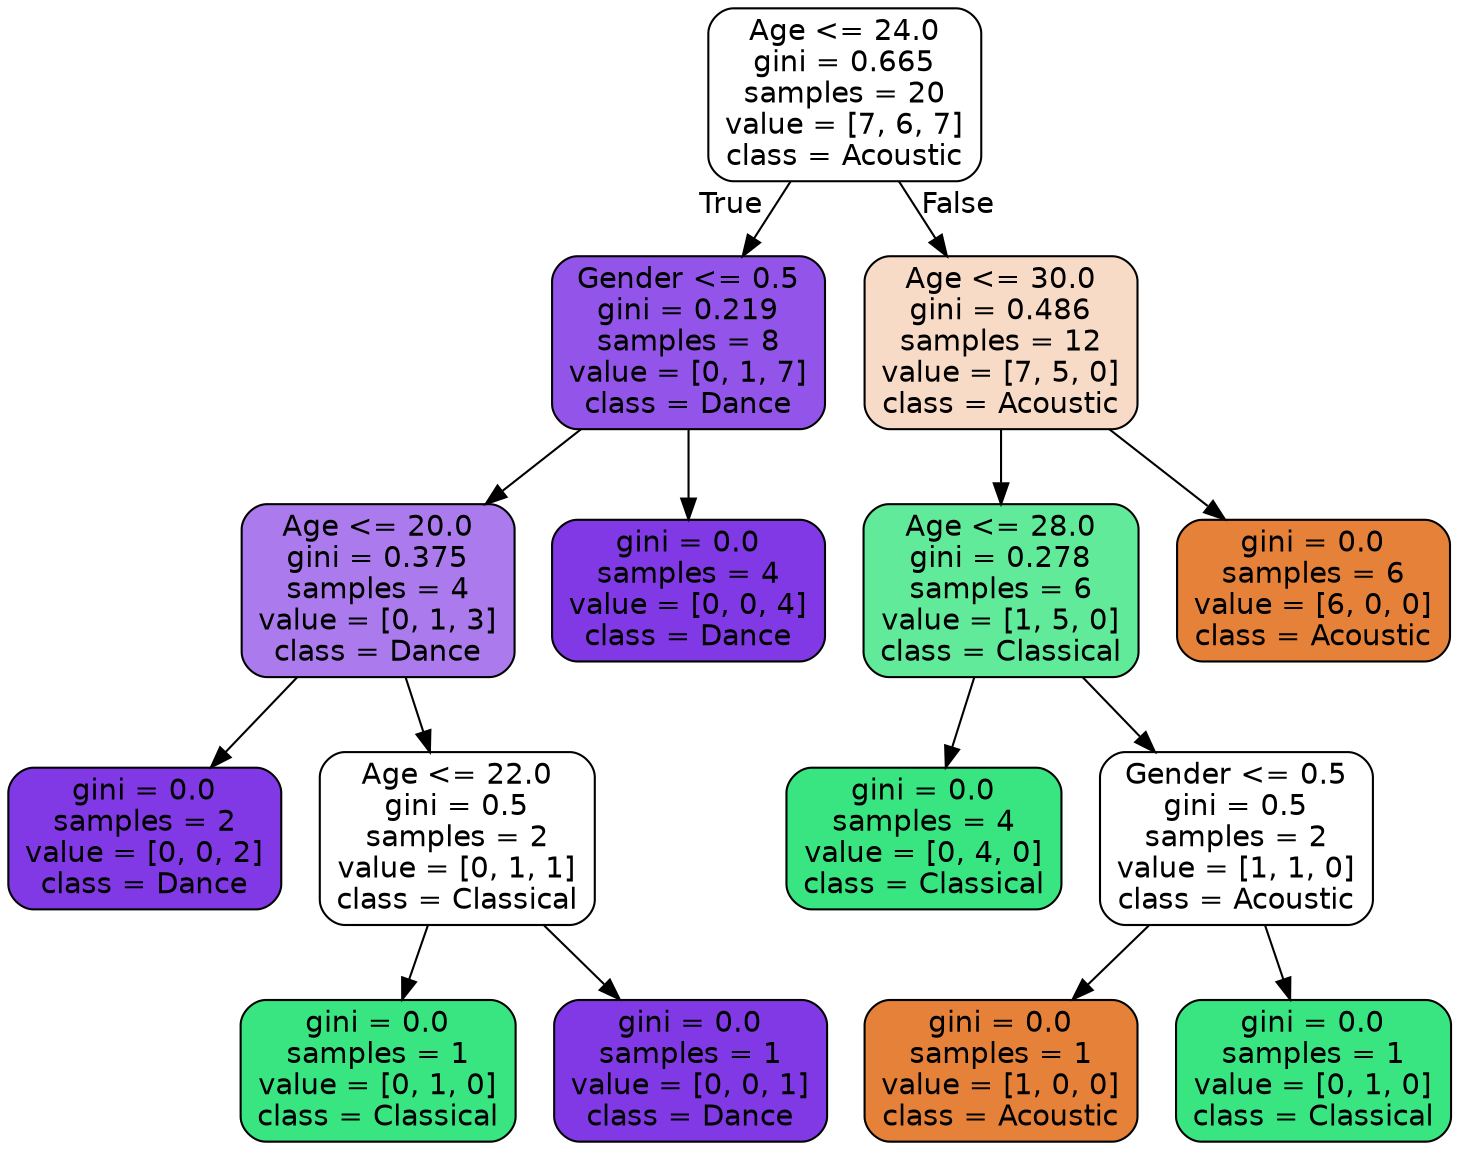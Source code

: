 digraph Tree {
node [shape=box, style="filled, rounded", color="black", fontname="helvetica"] ;
edge [fontname="helvetica"] ;
0 [label="Age <= 24.0\ngini = 0.665\nsamples = 20\nvalue = [7, 6, 7]\nclass = Acoustic", fillcolor="#ffffff"] ;
1 [label="Gender <= 0.5\ngini = 0.219\nsamples = 8\nvalue = [0, 1, 7]\nclass = Dance", fillcolor="#9355e9"] ;
0 -> 1 [labeldistance=2.5, labelangle=45, headlabel="True"] ;
2 [label="Age <= 20.0\ngini = 0.375\nsamples = 4\nvalue = [0, 1, 3]\nclass = Dance", fillcolor="#ab7bee"] ;
1 -> 2 ;
3 [label="gini = 0.0\nsamples = 2\nvalue = [0, 0, 2]\nclass = Dance", fillcolor="#8139e5"] ;
2 -> 3 ;
4 [label="Age <= 22.0\ngini = 0.5\nsamples = 2\nvalue = [0, 1, 1]\nclass = Classical", fillcolor="#ffffff"] ;
2 -> 4 ;
5 [label="gini = 0.0\nsamples = 1\nvalue = [0, 1, 0]\nclass = Classical", fillcolor="#39e581"] ;
4 -> 5 ;
6 [label="gini = 0.0\nsamples = 1\nvalue = [0, 0, 1]\nclass = Dance", fillcolor="#8139e5"] ;
4 -> 6 ;
7 [label="gini = 0.0\nsamples = 4\nvalue = [0, 0, 4]\nclass = Dance", fillcolor="#8139e5"] ;
1 -> 7 ;
8 [label="Age <= 30.0\ngini = 0.486\nsamples = 12\nvalue = [7, 5, 0]\nclass = Acoustic", fillcolor="#f8dbc6"] ;
0 -> 8 [labeldistance=2.5, labelangle=-45, headlabel="False"] ;
9 [label="Age <= 28.0\ngini = 0.278\nsamples = 6\nvalue = [1, 5, 0]\nclass = Classical", fillcolor="#61ea9a"] ;
8 -> 9 ;
10 [label="gini = 0.0\nsamples = 4\nvalue = [0, 4, 0]\nclass = Classical", fillcolor="#39e581"] ;
9 -> 10 ;
11 [label="Gender <= 0.5\ngini = 0.5\nsamples = 2\nvalue = [1, 1, 0]\nclass = Acoustic", fillcolor="#ffffff"] ;
9 -> 11 ;
12 [label="gini = 0.0\nsamples = 1\nvalue = [1, 0, 0]\nclass = Acoustic", fillcolor="#e58139"] ;
11 -> 12 ;
13 [label="gini = 0.0\nsamples = 1\nvalue = [0, 1, 0]\nclass = Classical", fillcolor="#39e581"] ;
11 -> 13 ;
14 [label="gini = 0.0\nsamples = 6\nvalue = [6, 0, 0]\nclass = Acoustic", fillcolor="#e58139"] ;
8 -> 14 ;
}